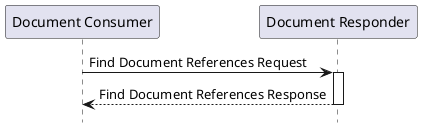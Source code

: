@startuml
hide footbox

participant "Document Consumer" as C
participant "Document Responder" as R

C -> R : Find Document References Request
activate R
R --> C : Find Document References Response
deactivate R


@enduml